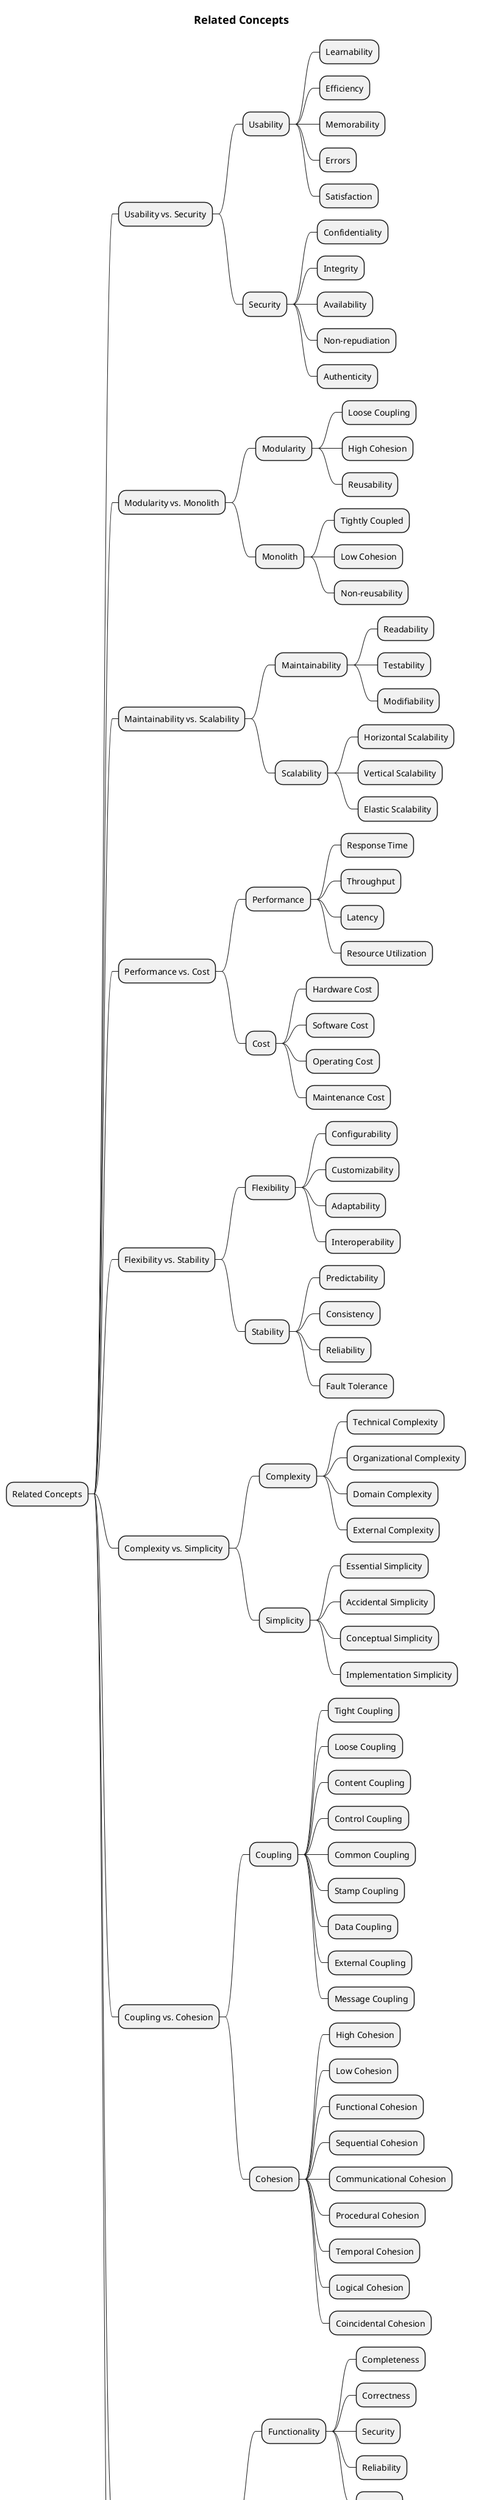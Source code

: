 @startmindmap
title = Related Concepts

* Related Concepts
** Usability vs. Security
*** Usability
**** Learnability
**** Efficiency
**** Memorability
**** Errors
**** Satisfaction
*** Security
**** Confidentiality
**** Integrity
**** Availability
**** Non-repudiation
**** Authenticity
** Modularity vs. Monolith
*** Modularity
**** Loose Coupling
**** High Cohesion
**** Reusability
*** Monolith
**** Tightly Coupled
**** Low Cohesion
**** Non-reusability
** Maintainability vs. Scalability
*** Maintainability
**** Readability
**** Testability
**** Modifiability
*** Scalability
**** Horizontal Scalability
**** Vertical Scalability
**** Elastic Scalability
** Performance vs. Cost
*** Performance
**** Response Time
**** Throughput
**** Latency
**** Resource Utilization
*** Cost
**** Hardware Cost
**** Software Cost
**** Operating Cost
**** Maintenance Cost
** Flexibility vs. Stability
*** Flexibility
**** Configurability
**** Customizability
**** Adaptability
**** Interoperability
*** Stability
**** Predictability
**** Consistency
**** Reliability
**** Fault Tolerance
** Complexity vs. Simplicity
*** Complexity
**** Technical Complexity
**** Organizational Complexity
**** Domain Complexity
**** External Complexity
*** Simplicity
**** Essential Simplicity
**** Accidental Simplicity
**** Conceptual Simplicity
**** Implementation Simplicity
** Coupling vs. Cohesion
*** Coupling
**** Tight Coupling
**** Loose Coupling
**** Content Coupling
**** Control Coupling
**** Common Coupling
**** Stamp Coupling
**** Data Coupling
**** External Coupling
**** Message Coupling
*** Cohesion
**** High Cohesion
**** Low Cohesion
**** Functional Cohesion
**** Sequential Cohesion
**** Communicational Cohesion
**** Procedural Cohesion
**** Temporal Cohesion
**** Logical Cohesion
**** Coincidental Cohesion
** Functionality vs. Usability
*** Functionality
**** Completeness
**** Correctness
**** Security
**** Reliability
**** Usability
*** Usability
**** Learnability
**** Efficiency
**** Memorability
**** Errors
**** Satisfaction
** Maintainability vs. Extensibility
*** Maintainability
**** Readability
**** Testability
**** Modifiability
*** Extensibility
**** Additive Extensibility
**** Perfective Extensibility
**** Corrective Extensibility
**** Adaptive Extensibility
@endmindmap
